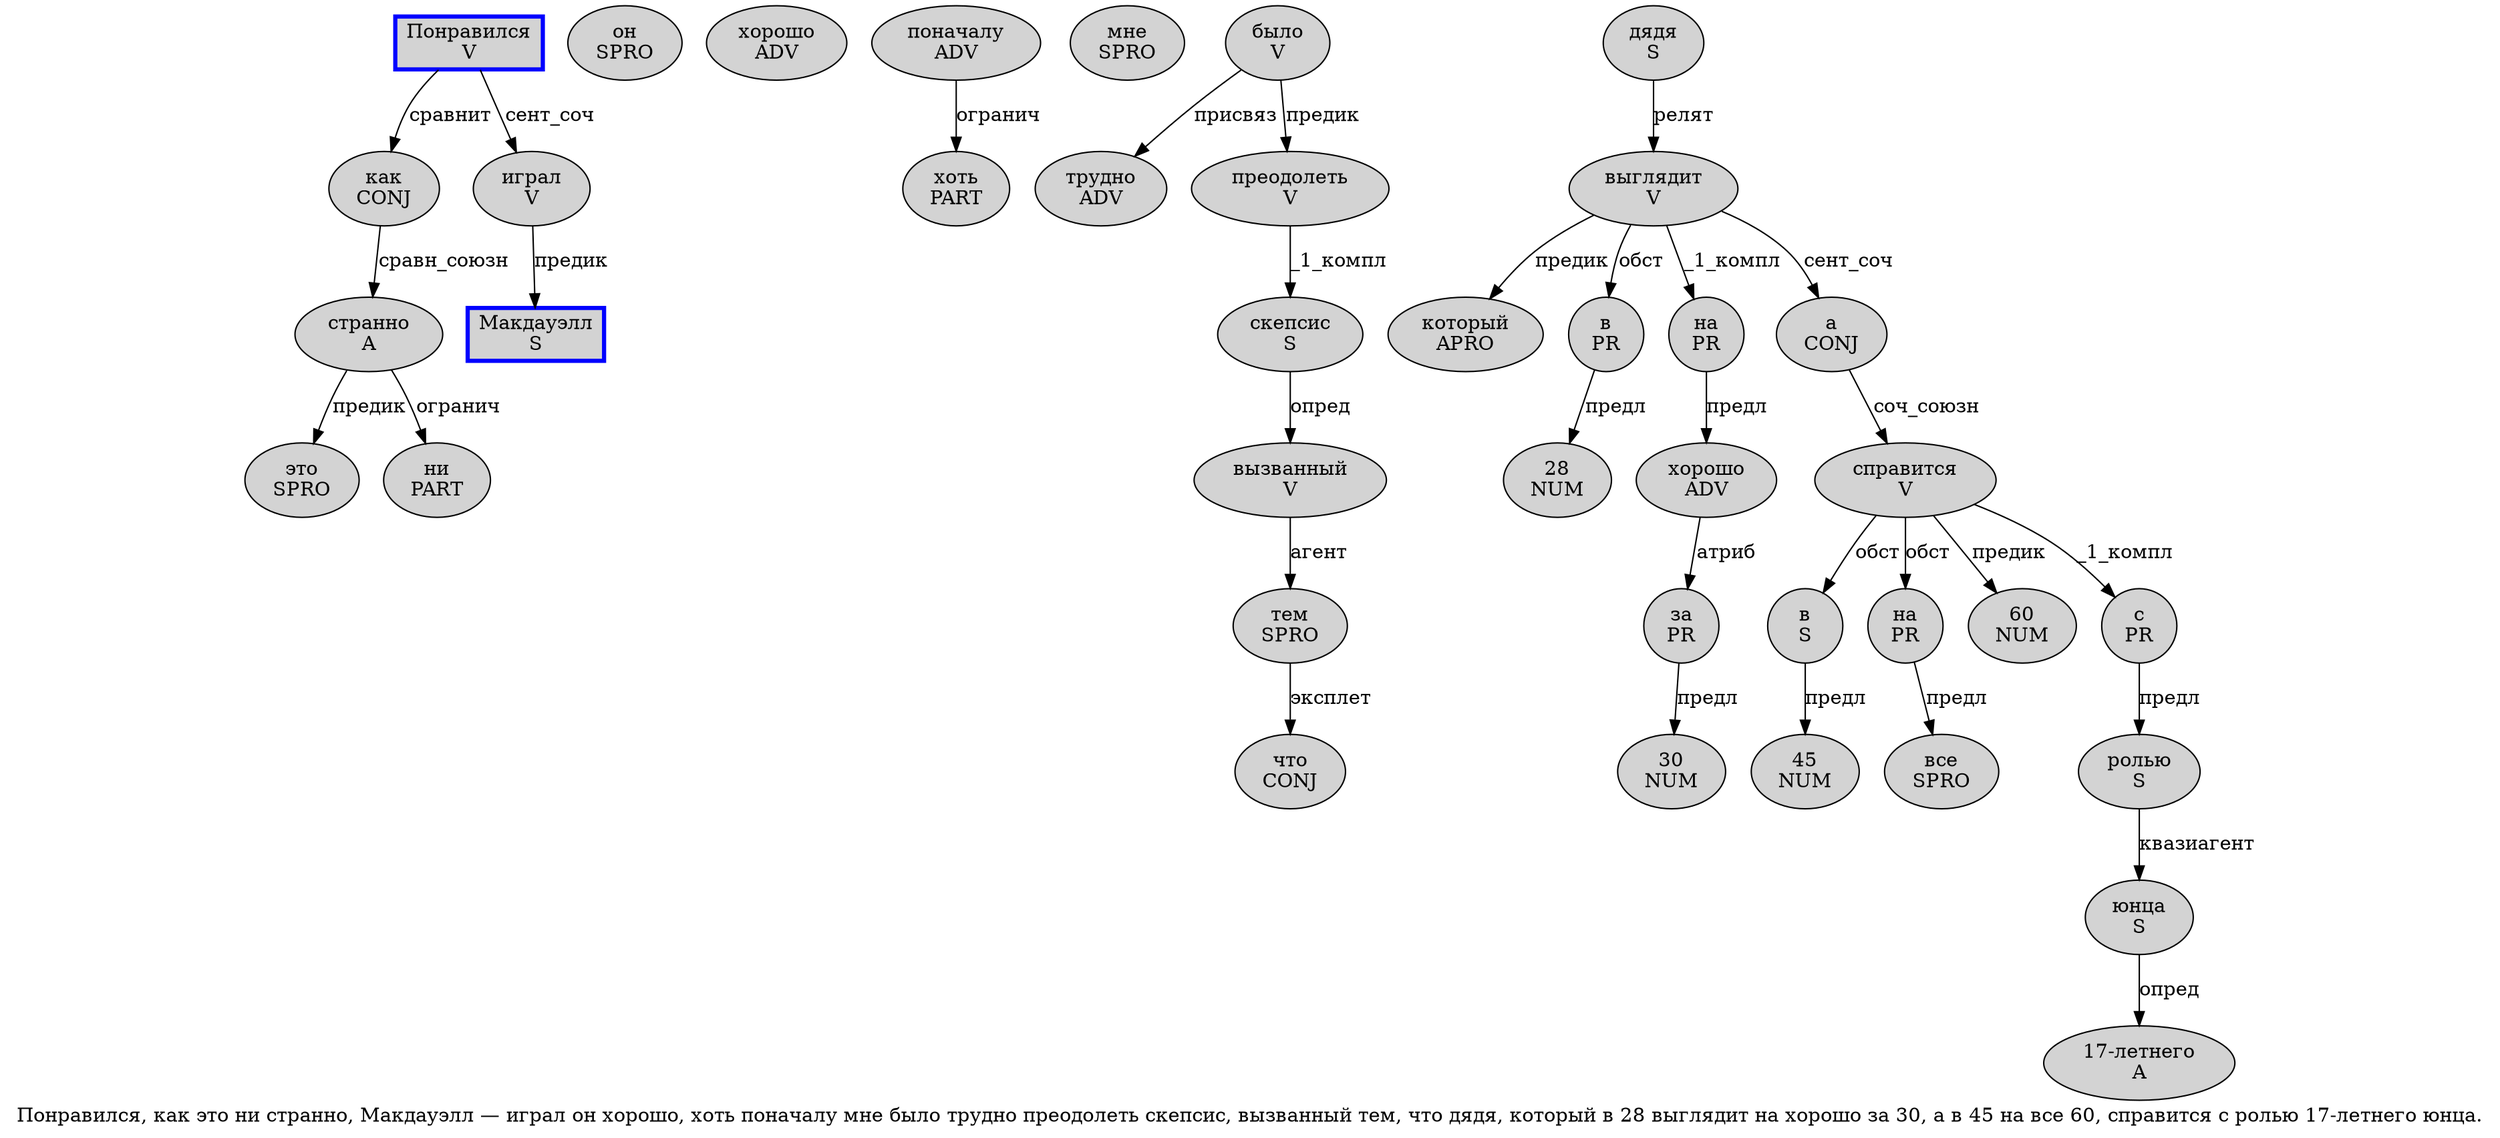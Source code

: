 digraph SENTENCE_3956 {
	graph [label="Понравился, как это ни странно, Макдауэлл — играл он хорошо, хоть поначалу мне было трудно преодолеть скепсис, вызванный тем, что дядя, который в 28 выглядит на хорошо за 30, а в 45 на все 60, справится с ролью 17-летнего юнца."]
	node [style=filled]
		0 [label="Понравился
V" color=blue fillcolor=lightgray penwidth=3 shape=box]
		2 [label="как
CONJ" color="" fillcolor=lightgray penwidth=1 shape=ellipse]
		3 [label="это
SPRO" color="" fillcolor=lightgray penwidth=1 shape=ellipse]
		4 [label="ни
PART" color="" fillcolor=lightgray penwidth=1 shape=ellipse]
		5 [label="странно
A" color="" fillcolor=lightgray penwidth=1 shape=ellipse]
		7 [label="Макдауэлл
S" color=blue fillcolor=lightgray penwidth=3 shape=box]
		9 [label="играл
V" color="" fillcolor=lightgray penwidth=1 shape=ellipse]
		10 [label="он
SPRO" color="" fillcolor=lightgray penwidth=1 shape=ellipse]
		11 [label="хорошо
ADV" color="" fillcolor=lightgray penwidth=1 shape=ellipse]
		13 [label="хоть
PART" color="" fillcolor=lightgray penwidth=1 shape=ellipse]
		14 [label="поначалу
ADV" color="" fillcolor=lightgray penwidth=1 shape=ellipse]
		15 [label="мне
SPRO" color="" fillcolor=lightgray penwidth=1 shape=ellipse]
		16 [label="было
V" color="" fillcolor=lightgray penwidth=1 shape=ellipse]
		17 [label="трудно
ADV" color="" fillcolor=lightgray penwidth=1 shape=ellipse]
		18 [label="преодолеть
V" color="" fillcolor=lightgray penwidth=1 shape=ellipse]
		19 [label="скепсис
S" color="" fillcolor=lightgray penwidth=1 shape=ellipse]
		21 [label="вызванный
V" color="" fillcolor=lightgray penwidth=1 shape=ellipse]
		22 [label="тем
SPRO" color="" fillcolor=lightgray penwidth=1 shape=ellipse]
		24 [label="что
CONJ" color="" fillcolor=lightgray penwidth=1 shape=ellipse]
		25 [label="дядя
S" color="" fillcolor=lightgray penwidth=1 shape=ellipse]
		27 [label="который
APRO" color="" fillcolor=lightgray penwidth=1 shape=ellipse]
		28 [label="в
PR" color="" fillcolor=lightgray penwidth=1 shape=ellipse]
		29 [label="28
NUM" color="" fillcolor=lightgray penwidth=1 shape=ellipse]
		30 [label="выглядит
V" color="" fillcolor=lightgray penwidth=1 shape=ellipse]
		31 [label="на
PR" color="" fillcolor=lightgray penwidth=1 shape=ellipse]
		32 [label="хорошо
ADV" color="" fillcolor=lightgray penwidth=1 shape=ellipse]
		33 [label="за
PR" color="" fillcolor=lightgray penwidth=1 shape=ellipse]
		34 [label="30
NUM" color="" fillcolor=lightgray penwidth=1 shape=ellipse]
		36 [label="а
CONJ" color="" fillcolor=lightgray penwidth=1 shape=ellipse]
		37 [label="в
S" color="" fillcolor=lightgray penwidth=1 shape=ellipse]
		38 [label="45
NUM" color="" fillcolor=lightgray penwidth=1 shape=ellipse]
		39 [label="на
PR" color="" fillcolor=lightgray penwidth=1 shape=ellipse]
		40 [label="все
SPRO" color="" fillcolor=lightgray penwidth=1 shape=ellipse]
		41 [label="60
NUM" color="" fillcolor=lightgray penwidth=1 shape=ellipse]
		43 [label="справится
V" color="" fillcolor=lightgray penwidth=1 shape=ellipse]
		44 [label="с
PR" color="" fillcolor=lightgray penwidth=1 shape=ellipse]
		45 [label="ролью
S" color="" fillcolor=lightgray penwidth=1 shape=ellipse]
		46 [label="17-летнего
A" color="" fillcolor=lightgray penwidth=1 shape=ellipse]
		47 [label="юнца
S" color="" fillcolor=lightgray penwidth=1 shape=ellipse]
			47 -> 46 [label="опред"]
			43 -> 37 [label="обст"]
			43 -> 39 [label="обст"]
			43 -> 41 [label="предик"]
			43 -> 44 [label="_1_компл"]
			31 -> 32 [label="предл"]
			32 -> 33 [label="атриб"]
			37 -> 38 [label="предл"]
			16 -> 17 [label="присвяз"]
			16 -> 18 [label="предик"]
			21 -> 22 [label="агент"]
			9 -> 7 [label="предик"]
			0 -> 2 [label="сравнит"]
			0 -> 9 [label="сент_соч"]
			30 -> 27 [label="предик"]
			30 -> 28 [label="обст"]
			30 -> 31 [label="_1_компл"]
			30 -> 36 [label="сент_соч"]
			33 -> 34 [label="предл"]
			28 -> 29 [label="предл"]
			39 -> 40 [label="предл"]
			45 -> 47 [label="квазиагент"]
			36 -> 43 [label="соч_союзн"]
			2 -> 5 [label="сравн_союзн"]
			44 -> 45 [label="предл"]
			18 -> 19 [label="_1_компл"]
			19 -> 21 [label="опред"]
			22 -> 24 [label="эксплет"]
			14 -> 13 [label="огранич"]
			25 -> 30 [label="релят"]
			5 -> 3 [label="предик"]
			5 -> 4 [label="огранич"]
}